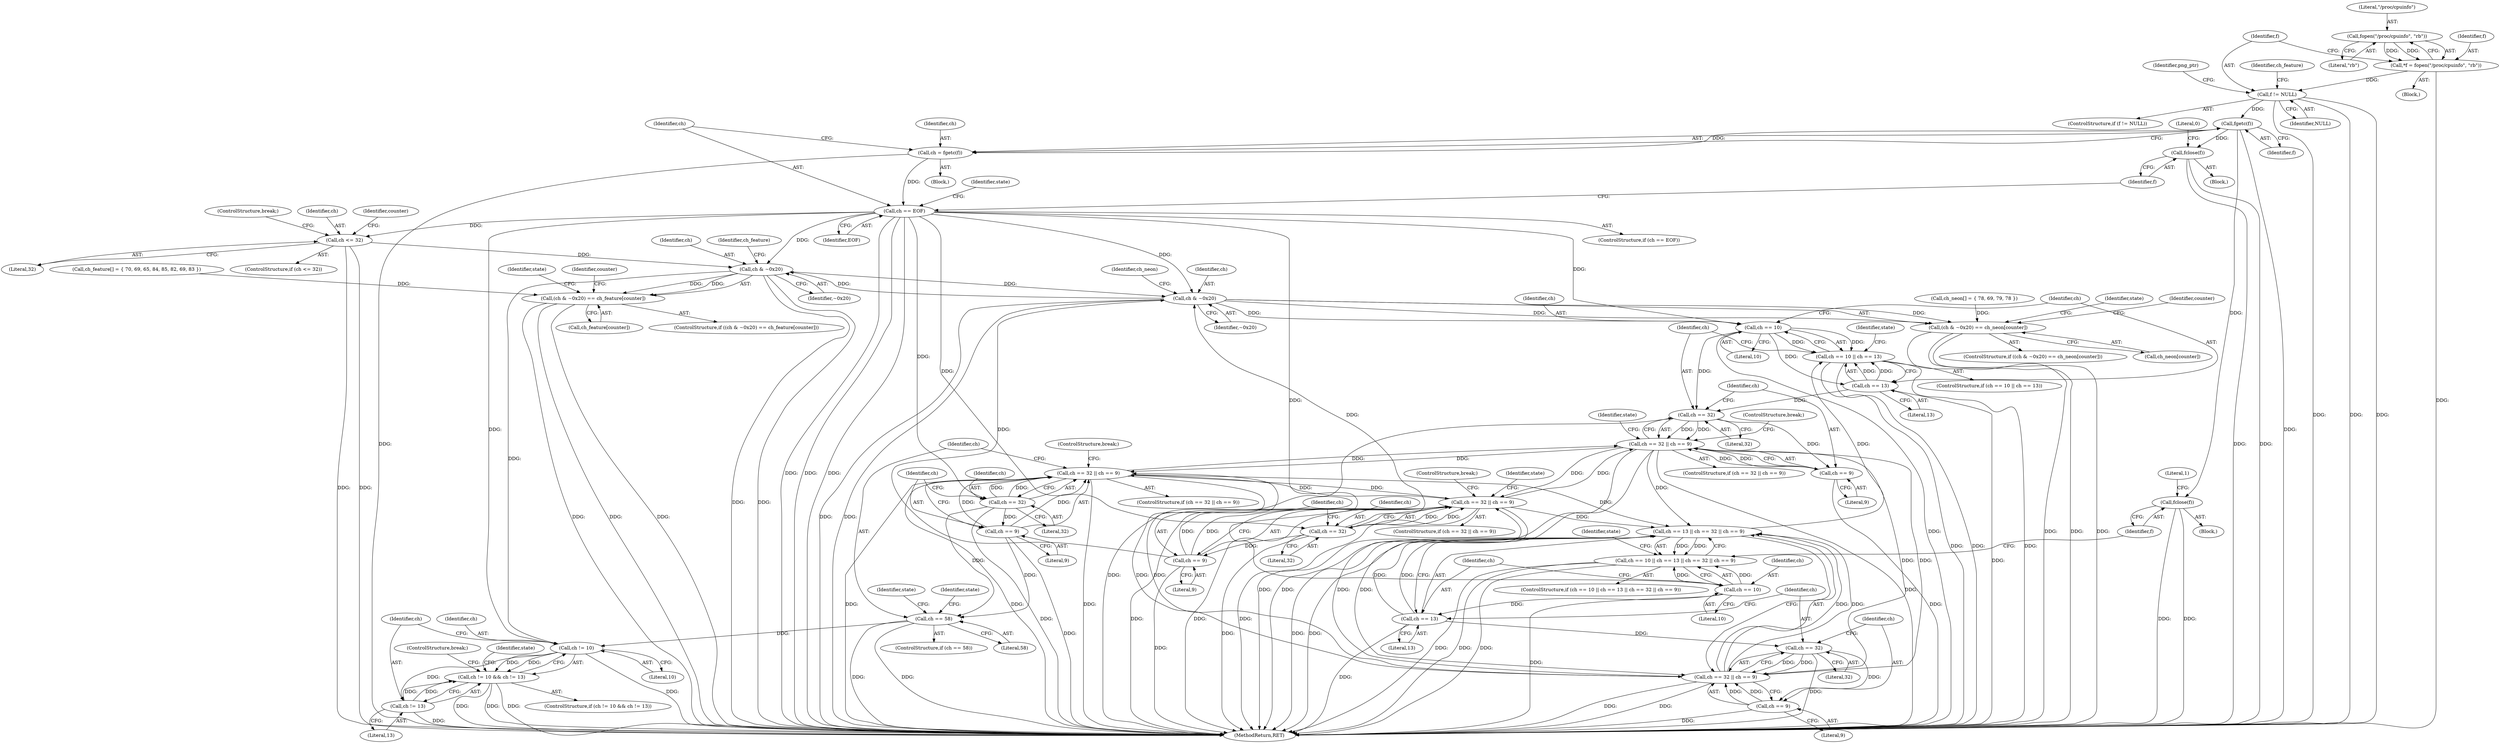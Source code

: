 digraph "0_Android_9d4853418ab2f754c2b63e091c29c5529b8b86ca@API" {
"1000124" [label="(Call,fopen(\"/proc/cpuinfo\", \"rb\"))"];
"1000122" [label="(Call,*f = fopen(\"/proc/cpuinfo\", \"rb\"))"];
"1000128" [label="(Call,f != NULL)"];
"1000152" [label="(Call,fgetc(f))"];
"1000150" [label="(Call,ch = fgetc(f))"];
"1000155" [label="(Call,ch == EOF)"];
"1000168" [label="(Call,ch <= 32)"];
"1000181" [label="(Call,ch & ~0x20)"];
"1000180" [label="(Call,(ch & ~0x20) == ch_feature[counter])"];
"1000205" [label="(Call,ch != 10)"];
"1000204" [label="(Call,ch != 10 && ch != 13)"];
"1000208" [label="(Call,ch != 13)"];
"1000258" [label="(Call,ch & ~0x20)"];
"1000257" [label="(Call,(ch & ~0x20) == ch_neon[counter])"];
"1000281" [label="(Call,ch == 10)"];
"1000280" [label="(Call,ch == 10 || ch == 13)"];
"1000284" [label="(Call,ch == 13)"];
"1000293" [label="(Call,ch == 32)"];
"1000292" [label="(Call,ch == 32 || ch == 9)"];
"1000218" [label="(Call,ch == 32 || ch == 9)"];
"1000241" [label="(Call,ch == 32 || ch == 9)"];
"1000309" [label="(Call,ch == 13 || ch == 32 || ch == 9)"];
"1000305" [label="(Call,ch == 10 || ch == 13 || ch == 32 || ch == 9)"];
"1000313" [label="(Call,ch == 32 || ch == 9)"];
"1000296" [label="(Call,ch == 9)"];
"1000219" [label="(Call,ch == 32)"];
"1000222" [label="(Call,ch == 9)"];
"1000227" [label="(Call,ch == 58)"];
"1000242" [label="(Call,ch == 32)"];
"1000245" [label="(Call,ch == 9)"];
"1000306" [label="(Call,ch == 10)"];
"1000310" [label="(Call,ch == 13)"];
"1000314" [label="(Call,ch == 32)"];
"1000317" [label="(Call,ch == 9)"];
"1000159" [label="(Call,fclose(f))"];
"1000321" [label="(Call,fclose(f))"];
"1000182" [label="(Identifier,ch)"];
"1000208" [label="(Call,ch != 13)"];
"1000250" [label="(Identifier,state)"];
"1000288" [label="(Identifier,state)"];
"1000282" [label="(Identifier,ch)"];
"1000276" [label="(Identifier,state)"];
"1000210" [label="(Literal,13)"];
"1000294" [label="(Identifier,ch)"];
"1000164" [label="(Identifier,state)"];
"1000257" [label="(Call,(ch & ~0x20) == ch_neon[counter])"];
"1000222" [label="(Call,ch == 9)"];
"1000236" [label="(Identifier,state)"];
"1000127" [label="(ControlStructure,if (f != NULL))"];
"1000152" [label="(Call,fgetc(f))"];
"1000308" [label="(Literal,10)"];
"1000260" [label="(Identifier,~0x20)"];
"1000211" [label="(ControlStructure,break;)"];
"1000300" [label="(Identifier,state)"];
"1000309" [label="(Call,ch == 13 || ch == 32 || ch == 9)"];
"1000217" [label="(ControlStructure,if (ch == 32 || ch == 9))"];
"1000167" [label="(ControlStructure,if (ch <= 32))"];
"1000173" [label="(Identifier,counter)"];
"1000171" [label="(ControlStructure,break;)"];
"1000285" [label="(Identifier,ch)"];
"1000199" [label="(Identifier,state)"];
"1000159" [label="(Call,fclose(f))"];
"1000170" [label="(Literal,32)"];
"1000158" [label="(Block,)"];
"1000311" [label="(Identifier,ch)"];
"1000241" [label="(Call,ch == 32 || ch == 9)"];
"1000232" [label="(Identifier,state)"];
"1000305" [label="(Call,ch == 10 || ch == 13 || ch == 32 || ch == 9)"];
"1000151" [label="(Identifier,ch)"];
"1000184" [label="(Call,ch_feature[counter])"];
"1000261" [label="(Call,ch_neon[counter])"];
"1000306" [label="(Call,ch == 10)"];
"1000123" [label="(Identifier,f)"];
"1000322" [label="(Identifier,f)"];
"1000160" [label="(Identifier,f)"];
"1000191" [label="(Identifier,counter)"];
"1000280" [label="(Call,ch == 10 || ch == 13)"];
"1000318" [label="(Identifier,ch)"];
"1000155" [label="(Call,ch == EOF)"];
"1000120" [label="(Block,)"];
"1000248" [label="(ControlStructure,break;)"];
"1000314" [label="(Call,ch == 32)"];
"1000156" [label="(Identifier,ch)"];
"1000134" [label="(Identifier,ch_feature)"];
"1000268" [label="(Identifier,counter)"];
"1000221" [label="(Literal,32)"];
"1000262" [label="(Identifier,ch_neon)"];
"1000150" [label="(Call,ch = fgetc(f))"];
"1000205" [label="(Call,ch != 10)"];
"1000125" [label="(Literal,\"/proc/cpuinfo\")"];
"1000310" [label="(Call,ch == 13)"];
"1000286" [label="(Literal,13)"];
"1000258" [label="(Call,ch & ~0x20)"];
"1000179" [label="(ControlStructure,if ((ch & ~0x20) == ch_feature[counter]))"];
"1000291" [label="(ControlStructure,if (ch == 32 || ch == 9))"];
"1000128" [label="(Call,f != NULL)"];
"1000246" [label="(Identifier,ch)"];
"1000162" [label="(Literal,0)"];
"1000220" [label="(Identifier,ch)"];
"1000223" [label="(Identifier,ch)"];
"1000307" [label="(Identifier,ch)"];
"1000320" [label="(Block,)"];
"1000207" [label="(Literal,10)"];
"1000281" [label="(Call,ch == 10)"];
"1000124" [label="(Call,fopen(\"/proc/cpuinfo\", \"rb\"))"];
"1000130" [label="(Identifier,NULL)"];
"1000225" [label="(ControlStructure,break;)"];
"1000122" [label="(Call,*f = fopen(\"/proc/cpuinfo\", \"rb\"))"];
"1000133" [label="(Call,ch_feature[] = { 70, 69, 65, 84, 85, 82, 69, 83 })"];
"1000126" [label="(Literal,\"rb\")"];
"1000256" [label="(ControlStructure,if ((ch & ~0x20) == ch_neon[counter]))"];
"1000292" [label="(Call,ch == 32 || ch == 9)"];
"1000219" [label="(Call,ch == 32)"];
"1000154" [label="(ControlStructure,if (ch == EOF))"];
"1000203" [label="(ControlStructure,if (ch != 10 && ch != 13))"];
"1000293" [label="(Call,ch == 32)"];
"1000279" [label="(ControlStructure,if (ch == 10 || ch == 13))"];
"1000157" [label="(Identifier,EOF)"];
"1000296" [label="(Call,ch == 9)"];
"1000321" [label="(Call,fclose(f))"];
"1000244" [label="(Literal,32)"];
"1000183" [label="(Identifier,~0x20)"];
"1000129" [label="(Identifier,f)"];
"1000295" [label="(Literal,32)"];
"1000242" [label="(Call,ch == 32)"];
"1000206" [label="(Identifier,ch)"];
"1000312" [label="(Literal,13)"];
"1000185" [label="(Identifier,ch_feature)"];
"1000317" [label="(Call,ch == 9)"];
"1000148" [label="(Block,)"];
"1000259" [label="(Identifier,ch)"];
"1000339" [label="(MethodReturn,RET)"];
"1000209" [label="(Identifier,ch)"];
"1000298" [label="(Literal,9)"];
"1000284" [label="(Call,ch == 13)"];
"1000304" [label="(ControlStructure,if (ch == 10 || ch == 13 || ch == 32 || ch == 9))"];
"1000227" [label="(Call,ch == 58)"];
"1000283" [label="(Literal,10)"];
"1000169" [label="(Identifier,ch)"];
"1000153" [label="(Identifier,f)"];
"1000224" [label="(Literal,9)"];
"1000247" [label="(Literal,9)"];
"1000324" [label="(Literal,1)"];
"1000213" [label="(Identifier,state)"];
"1000218" [label="(Call,ch == 32 || ch == 9)"];
"1000228" [label="(Identifier,ch)"];
"1000326" [label="(Identifier,state)"];
"1000297" [label="(Identifier,ch)"];
"1000315" [label="(Identifier,ch)"];
"1000302" [label="(ControlStructure,break;)"];
"1000204" [label="(Call,ch != 10 && ch != 13)"];
"1000136" [label="(Call,ch_neon[] = { 78, 69, 79, 78 })"];
"1000319" [label="(Literal,9)"];
"1000313" [label="(Call,ch == 32 || ch == 9)"];
"1000240" [label="(ControlStructure,if (ch == 32 || ch == 9))"];
"1000245" [label="(Call,ch == 9)"];
"1000180" [label="(Call,(ch & ~0x20) == ch_feature[counter])"];
"1000335" [label="(Identifier,png_ptr)"];
"1000316" [label="(Literal,32)"];
"1000243" [label="(Identifier,ch)"];
"1000229" [label="(Literal,58)"];
"1000168" [label="(Call,ch <= 32)"];
"1000181" [label="(Call,ch & ~0x20)"];
"1000226" [label="(ControlStructure,if (ch == 58))"];
"1000124" -> "1000122"  [label="AST: "];
"1000124" -> "1000126"  [label="CFG: "];
"1000125" -> "1000124"  [label="AST: "];
"1000126" -> "1000124"  [label="AST: "];
"1000122" -> "1000124"  [label="CFG: "];
"1000124" -> "1000122"  [label="DDG: "];
"1000124" -> "1000122"  [label="DDG: "];
"1000122" -> "1000120"  [label="AST: "];
"1000123" -> "1000122"  [label="AST: "];
"1000129" -> "1000122"  [label="CFG: "];
"1000122" -> "1000339"  [label="DDG: "];
"1000122" -> "1000128"  [label="DDG: "];
"1000128" -> "1000127"  [label="AST: "];
"1000128" -> "1000130"  [label="CFG: "];
"1000129" -> "1000128"  [label="AST: "];
"1000130" -> "1000128"  [label="AST: "];
"1000134" -> "1000128"  [label="CFG: "];
"1000335" -> "1000128"  [label="CFG: "];
"1000128" -> "1000339"  [label="DDG: "];
"1000128" -> "1000339"  [label="DDG: "];
"1000128" -> "1000339"  [label="DDG: "];
"1000128" -> "1000152"  [label="DDG: "];
"1000152" -> "1000150"  [label="AST: "];
"1000152" -> "1000153"  [label="CFG: "];
"1000153" -> "1000152"  [label="AST: "];
"1000150" -> "1000152"  [label="CFG: "];
"1000152" -> "1000339"  [label="DDG: "];
"1000152" -> "1000150"  [label="DDG: "];
"1000152" -> "1000159"  [label="DDG: "];
"1000152" -> "1000321"  [label="DDG: "];
"1000150" -> "1000148"  [label="AST: "];
"1000151" -> "1000150"  [label="AST: "];
"1000156" -> "1000150"  [label="CFG: "];
"1000150" -> "1000339"  [label="DDG: "];
"1000150" -> "1000155"  [label="DDG: "];
"1000155" -> "1000154"  [label="AST: "];
"1000155" -> "1000157"  [label="CFG: "];
"1000156" -> "1000155"  [label="AST: "];
"1000157" -> "1000155"  [label="AST: "];
"1000160" -> "1000155"  [label="CFG: "];
"1000164" -> "1000155"  [label="CFG: "];
"1000155" -> "1000339"  [label="DDG: "];
"1000155" -> "1000339"  [label="DDG: "];
"1000155" -> "1000339"  [label="DDG: "];
"1000155" -> "1000168"  [label="DDG: "];
"1000155" -> "1000181"  [label="DDG: "];
"1000155" -> "1000205"  [label="DDG: "];
"1000155" -> "1000219"  [label="DDG: "];
"1000155" -> "1000242"  [label="DDG: "];
"1000155" -> "1000258"  [label="DDG: "];
"1000155" -> "1000281"  [label="DDG: "];
"1000155" -> "1000306"  [label="DDG: "];
"1000168" -> "1000167"  [label="AST: "];
"1000168" -> "1000170"  [label="CFG: "];
"1000169" -> "1000168"  [label="AST: "];
"1000170" -> "1000168"  [label="AST: "];
"1000171" -> "1000168"  [label="CFG: "];
"1000173" -> "1000168"  [label="CFG: "];
"1000168" -> "1000339"  [label="DDG: "];
"1000168" -> "1000339"  [label="DDG: "];
"1000168" -> "1000181"  [label="DDG: "];
"1000181" -> "1000180"  [label="AST: "];
"1000181" -> "1000183"  [label="CFG: "];
"1000182" -> "1000181"  [label="AST: "];
"1000183" -> "1000181"  [label="AST: "];
"1000185" -> "1000181"  [label="CFG: "];
"1000181" -> "1000339"  [label="DDG: "];
"1000181" -> "1000339"  [label="DDG: "];
"1000181" -> "1000180"  [label="DDG: "];
"1000181" -> "1000180"  [label="DDG: "];
"1000258" -> "1000181"  [label="DDG: "];
"1000181" -> "1000205"  [label="DDG: "];
"1000181" -> "1000258"  [label="DDG: "];
"1000180" -> "1000179"  [label="AST: "];
"1000180" -> "1000184"  [label="CFG: "];
"1000184" -> "1000180"  [label="AST: "];
"1000191" -> "1000180"  [label="CFG: "];
"1000199" -> "1000180"  [label="CFG: "];
"1000180" -> "1000339"  [label="DDG: "];
"1000180" -> "1000339"  [label="DDG: "];
"1000180" -> "1000339"  [label="DDG: "];
"1000133" -> "1000180"  [label="DDG: "];
"1000205" -> "1000204"  [label="AST: "];
"1000205" -> "1000207"  [label="CFG: "];
"1000206" -> "1000205"  [label="AST: "];
"1000207" -> "1000205"  [label="AST: "];
"1000209" -> "1000205"  [label="CFG: "];
"1000204" -> "1000205"  [label="CFG: "];
"1000205" -> "1000339"  [label="DDG: "];
"1000205" -> "1000204"  [label="DDG: "];
"1000205" -> "1000204"  [label="DDG: "];
"1000227" -> "1000205"  [label="DDG: "];
"1000205" -> "1000208"  [label="DDG: "];
"1000204" -> "1000203"  [label="AST: "];
"1000204" -> "1000208"  [label="CFG: "];
"1000208" -> "1000204"  [label="AST: "];
"1000211" -> "1000204"  [label="CFG: "];
"1000213" -> "1000204"  [label="CFG: "];
"1000204" -> "1000339"  [label="DDG: "];
"1000204" -> "1000339"  [label="DDG: "];
"1000204" -> "1000339"  [label="DDG: "];
"1000208" -> "1000204"  [label="DDG: "];
"1000208" -> "1000204"  [label="DDG: "];
"1000208" -> "1000210"  [label="CFG: "];
"1000209" -> "1000208"  [label="AST: "];
"1000210" -> "1000208"  [label="AST: "];
"1000208" -> "1000339"  [label="DDG: "];
"1000258" -> "1000257"  [label="AST: "];
"1000258" -> "1000260"  [label="CFG: "];
"1000259" -> "1000258"  [label="AST: "];
"1000260" -> "1000258"  [label="AST: "];
"1000262" -> "1000258"  [label="CFG: "];
"1000258" -> "1000339"  [label="DDG: "];
"1000258" -> "1000339"  [label="DDG: "];
"1000258" -> "1000257"  [label="DDG: "];
"1000258" -> "1000257"  [label="DDG: "];
"1000245" -> "1000258"  [label="DDG: "];
"1000242" -> "1000258"  [label="DDG: "];
"1000258" -> "1000281"  [label="DDG: "];
"1000257" -> "1000256"  [label="AST: "];
"1000257" -> "1000261"  [label="CFG: "];
"1000261" -> "1000257"  [label="AST: "];
"1000268" -> "1000257"  [label="CFG: "];
"1000276" -> "1000257"  [label="CFG: "];
"1000257" -> "1000339"  [label="DDG: "];
"1000257" -> "1000339"  [label="DDG: "];
"1000257" -> "1000339"  [label="DDG: "];
"1000136" -> "1000257"  [label="DDG: "];
"1000281" -> "1000280"  [label="AST: "];
"1000281" -> "1000283"  [label="CFG: "];
"1000282" -> "1000281"  [label="AST: "];
"1000283" -> "1000281"  [label="AST: "];
"1000285" -> "1000281"  [label="CFG: "];
"1000280" -> "1000281"  [label="CFG: "];
"1000281" -> "1000339"  [label="DDG: "];
"1000281" -> "1000280"  [label="DDG: "];
"1000281" -> "1000280"  [label="DDG: "];
"1000281" -> "1000284"  [label="DDG: "];
"1000281" -> "1000293"  [label="DDG: "];
"1000280" -> "1000279"  [label="AST: "];
"1000280" -> "1000284"  [label="CFG: "];
"1000284" -> "1000280"  [label="AST: "];
"1000288" -> "1000280"  [label="CFG: "];
"1000294" -> "1000280"  [label="CFG: "];
"1000280" -> "1000339"  [label="DDG: "];
"1000280" -> "1000339"  [label="DDG: "];
"1000280" -> "1000339"  [label="DDG: "];
"1000309" -> "1000280"  [label="DDG: "];
"1000284" -> "1000280"  [label="DDG: "];
"1000284" -> "1000280"  [label="DDG: "];
"1000284" -> "1000286"  [label="CFG: "];
"1000285" -> "1000284"  [label="AST: "];
"1000286" -> "1000284"  [label="AST: "];
"1000284" -> "1000339"  [label="DDG: "];
"1000284" -> "1000293"  [label="DDG: "];
"1000293" -> "1000292"  [label="AST: "];
"1000293" -> "1000295"  [label="CFG: "];
"1000294" -> "1000293"  [label="AST: "];
"1000295" -> "1000293"  [label="AST: "];
"1000297" -> "1000293"  [label="CFG: "];
"1000292" -> "1000293"  [label="CFG: "];
"1000293" -> "1000339"  [label="DDG: "];
"1000293" -> "1000292"  [label="DDG: "];
"1000293" -> "1000292"  [label="DDG: "];
"1000293" -> "1000296"  [label="DDG: "];
"1000292" -> "1000291"  [label="AST: "];
"1000292" -> "1000296"  [label="CFG: "];
"1000296" -> "1000292"  [label="AST: "];
"1000300" -> "1000292"  [label="CFG: "];
"1000302" -> "1000292"  [label="CFG: "];
"1000292" -> "1000339"  [label="DDG: "];
"1000292" -> "1000339"  [label="DDG: "];
"1000292" -> "1000339"  [label="DDG: "];
"1000292" -> "1000218"  [label="DDG: "];
"1000292" -> "1000241"  [label="DDG: "];
"1000296" -> "1000292"  [label="DDG: "];
"1000296" -> "1000292"  [label="DDG: "];
"1000218" -> "1000292"  [label="DDG: "];
"1000241" -> "1000292"  [label="DDG: "];
"1000313" -> "1000292"  [label="DDG: "];
"1000292" -> "1000309"  [label="DDG: "];
"1000292" -> "1000313"  [label="DDG: "];
"1000218" -> "1000217"  [label="AST: "];
"1000218" -> "1000219"  [label="CFG: "];
"1000218" -> "1000222"  [label="CFG: "];
"1000219" -> "1000218"  [label="AST: "];
"1000222" -> "1000218"  [label="AST: "];
"1000225" -> "1000218"  [label="CFG: "];
"1000228" -> "1000218"  [label="CFG: "];
"1000218" -> "1000339"  [label="DDG: "];
"1000218" -> "1000339"  [label="DDG: "];
"1000218" -> "1000339"  [label="DDG: "];
"1000219" -> "1000218"  [label="DDG: "];
"1000219" -> "1000218"  [label="DDG: "];
"1000241" -> "1000218"  [label="DDG: "];
"1000313" -> "1000218"  [label="DDG: "];
"1000222" -> "1000218"  [label="DDG: "];
"1000222" -> "1000218"  [label="DDG: "];
"1000218" -> "1000241"  [label="DDG: "];
"1000218" -> "1000309"  [label="DDG: "];
"1000218" -> "1000313"  [label="DDG: "];
"1000241" -> "1000240"  [label="AST: "];
"1000241" -> "1000242"  [label="CFG: "];
"1000241" -> "1000245"  [label="CFG: "];
"1000242" -> "1000241"  [label="AST: "];
"1000245" -> "1000241"  [label="AST: "];
"1000248" -> "1000241"  [label="CFG: "];
"1000250" -> "1000241"  [label="CFG: "];
"1000241" -> "1000339"  [label="DDG: "];
"1000241" -> "1000339"  [label="DDG: "];
"1000241" -> "1000339"  [label="DDG: "];
"1000242" -> "1000241"  [label="DDG: "];
"1000242" -> "1000241"  [label="DDG: "];
"1000313" -> "1000241"  [label="DDG: "];
"1000245" -> "1000241"  [label="DDG: "];
"1000245" -> "1000241"  [label="DDG: "];
"1000241" -> "1000309"  [label="DDG: "];
"1000241" -> "1000313"  [label="DDG: "];
"1000309" -> "1000305"  [label="AST: "];
"1000309" -> "1000310"  [label="CFG: "];
"1000309" -> "1000313"  [label="CFG: "];
"1000310" -> "1000309"  [label="AST: "];
"1000313" -> "1000309"  [label="AST: "];
"1000305" -> "1000309"  [label="CFG: "];
"1000309" -> "1000339"  [label="DDG: "];
"1000309" -> "1000339"  [label="DDG: "];
"1000309" -> "1000305"  [label="DDG: "];
"1000309" -> "1000305"  [label="DDG: "];
"1000310" -> "1000309"  [label="DDG: "];
"1000310" -> "1000309"  [label="DDG: "];
"1000313" -> "1000309"  [label="DDG: "];
"1000313" -> "1000309"  [label="DDG: "];
"1000305" -> "1000304"  [label="AST: "];
"1000305" -> "1000306"  [label="CFG: "];
"1000306" -> "1000305"  [label="AST: "];
"1000322" -> "1000305"  [label="CFG: "];
"1000326" -> "1000305"  [label="CFG: "];
"1000305" -> "1000339"  [label="DDG: "];
"1000305" -> "1000339"  [label="DDG: "];
"1000305" -> "1000339"  [label="DDG: "];
"1000306" -> "1000305"  [label="DDG: "];
"1000306" -> "1000305"  [label="DDG: "];
"1000313" -> "1000314"  [label="CFG: "];
"1000313" -> "1000317"  [label="CFG: "];
"1000314" -> "1000313"  [label="AST: "];
"1000317" -> "1000313"  [label="AST: "];
"1000313" -> "1000339"  [label="DDG: "];
"1000313" -> "1000339"  [label="DDG: "];
"1000314" -> "1000313"  [label="DDG: "];
"1000314" -> "1000313"  [label="DDG: "];
"1000317" -> "1000313"  [label="DDG: "];
"1000317" -> "1000313"  [label="DDG: "];
"1000296" -> "1000298"  [label="CFG: "];
"1000297" -> "1000296"  [label="AST: "];
"1000298" -> "1000296"  [label="AST: "];
"1000296" -> "1000339"  [label="DDG: "];
"1000219" -> "1000221"  [label="CFG: "];
"1000220" -> "1000219"  [label="AST: "];
"1000221" -> "1000219"  [label="AST: "];
"1000223" -> "1000219"  [label="CFG: "];
"1000219" -> "1000339"  [label="DDG: "];
"1000219" -> "1000222"  [label="DDG: "];
"1000219" -> "1000227"  [label="DDG: "];
"1000222" -> "1000224"  [label="CFG: "];
"1000223" -> "1000222"  [label="AST: "];
"1000224" -> "1000222"  [label="AST: "];
"1000222" -> "1000339"  [label="DDG: "];
"1000222" -> "1000227"  [label="DDG: "];
"1000227" -> "1000226"  [label="AST: "];
"1000227" -> "1000229"  [label="CFG: "];
"1000228" -> "1000227"  [label="AST: "];
"1000229" -> "1000227"  [label="AST: "];
"1000232" -> "1000227"  [label="CFG: "];
"1000236" -> "1000227"  [label="CFG: "];
"1000227" -> "1000339"  [label="DDG: "];
"1000227" -> "1000339"  [label="DDG: "];
"1000242" -> "1000244"  [label="CFG: "];
"1000243" -> "1000242"  [label="AST: "];
"1000244" -> "1000242"  [label="AST: "];
"1000246" -> "1000242"  [label="CFG: "];
"1000242" -> "1000339"  [label="DDG: "];
"1000242" -> "1000245"  [label="DDG: "];
"1000245" -> "1000247"  [label="CFG: "];
"1000246" -> "1000245"  [label="AST: "];
"1000247" -> "1000245"  [label="AST: "];
"1000245" -> "1000339"  [label="DDG: "];
"1000306" -> "1000308"  [label="CFG: "];
"1000307" -> "1000306"  [label="AST: "];
"1000308" -> "1000306"  [label="AST: "];
"1000311" -> "1000306"  [label="CFG: "];
"1000306" -> "1000339"  [label="DDG: "];
"1000306" -> "1000310"  [label="DDG: "];
"1000310" -> "1000312"  [label="CFG: "];
"1000311" -> "1000310"  [label="AST: "];
"1000312" -> "1000310"  [label="AST: "];
"1000315" -> "1000310"  [label="CFG: "];
"1000310" -> "1000339"  [label="DDG: "];
"1000310" -> "1000314"  [label="DDG: "];
"1000314" -> "1000316"  [label="CFG: "];
"1000315" -> "1000314"  [label="AST: "];
"1000316" -> "1000314"  [label="AST: "];
"1000318" -> "1000314"  [label="CFG: "];
"1000314" -> "1000339"  [label="DDG: "];
"1000314" -> "1000317"  [label="DDG: "];
"1000317" -> "1000319"  [label="CFG: "];
"1000318" -> "1000317"  [label="AST: "];
"1000319" -> "1000317"  [label="AST: "];
"1000317" -> "1000339"  [label="DDG: "];
"1000159" -> "1000158"  [label="AST: "];
"1000159" -> "1000160"  [label="CFG: "];
"1000160" -> "1000159"  [label="AST: "];
"1000162" -> "1000159"  [label="CFG: "];
"1000159" -> "1000339"  [label="DDG: "];
"1000159" -> "1000339"  [label="DDG: "];
"1000321" -> "1000320"  [label="AST: "];
"1000321" -> "1000322"  [label="CFG: "];
"1000322" -> "1000321"  [label="AST: "];
"1000324" -> "1000321"  [label="CFG: "];
"1000321" -> "1000339"  [label="DDG: "];
"1000321" -> "1000339"  [label="DDG: "];
}
